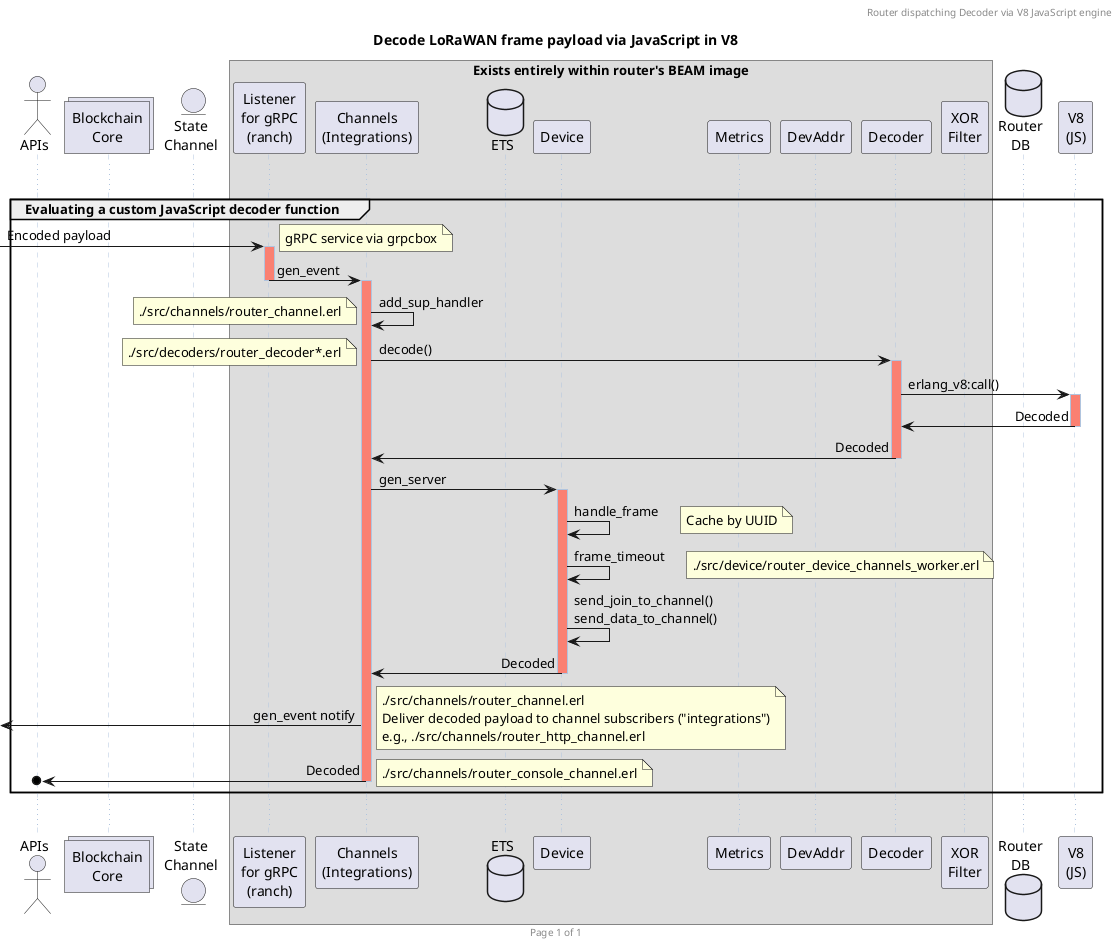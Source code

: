 ' To generate diagrams, run: plantuml -tsvg *.plantuml
' On Debian-ish Linux, use latest .jar from plantuml.com

@startuml

header Router dispatching Decoder via V8 JavaScript engine
footer Page %page% of %lastpage%

' Preserve same sequence across all diagrams:
' (intentionally omitted: Lager)
actor        APIs                           as api      order 1
collections  "Blockchain\nCore"             as core     order 10
entity       "State\nChannel"               as sc       order 20
box "Exists entirely within router's BEAM image"
participant  "Listener\nfor gRPC\n(ranch)"  as listener order 30
participant  "Channels\n(Integrations)"     as channels order 40
'control      "Router\ninit()"               as init     order 50
database     ETS                            as ets      order 51
participant  Device                         as device   order 60
participant  Metrics                        as metrics  order 70
participant  DevAddr                        as devaddr  order 80
participant  Decoder                        as decoder  order 90
participant  "XOR\nFilter"                  as xor      order 99
end box
database     "Router\nDB"                   as db       order 100
participant  "V8\n(JS)"                     as v8       order 200

title Decode LoRaWAN frame payload via JavaScript in V8

skinparam sequence {
        LifeLineBorderColor #LightSteelBlue
        LifeLineBackgroundColor #Salmon
        MessageAlign direction
}

...

group Evaluating a custom JavaScript decoder function
        [-> listener ++: Encoded payload
        note right: gRPC service via grpcbox
        listener -> channels --++ : gen_event
        channels -> channels : add_sup_handler
        note left: ./src/channels/router_channel.erl

        channels -> decoder ++ : decode()
        note left: ./src/decoders/router_decoder*.erl
        decoder -> v8 ++ : erlang_v8:call()
        decoder <- v8 -- : Decoded
        channels <- decoder -- : Decoded

        channels -> device ++ : gen_server
        
        device -> device : handle_frame
        note right: Cache by UUID

        device -> device : frame_timeout
        note right: ./src/device/router_device_channels_worker.erl        
        device -> device : send_join_to_channel()\nsend_data_to_channel()
        channels <- device -- : Decoded
        [<- channels : gen_event notify
        note right
                ./src/channels/router_channel.erl
                Deliver decoded payload to channel subscribers ("integrations")
                e.g., ./src/channels/router_http_channel.erl
        end note

        channels ->o api -- : Decoded
        note right: ./src/channels/router_console_channel.erl
end
...

@enduml
